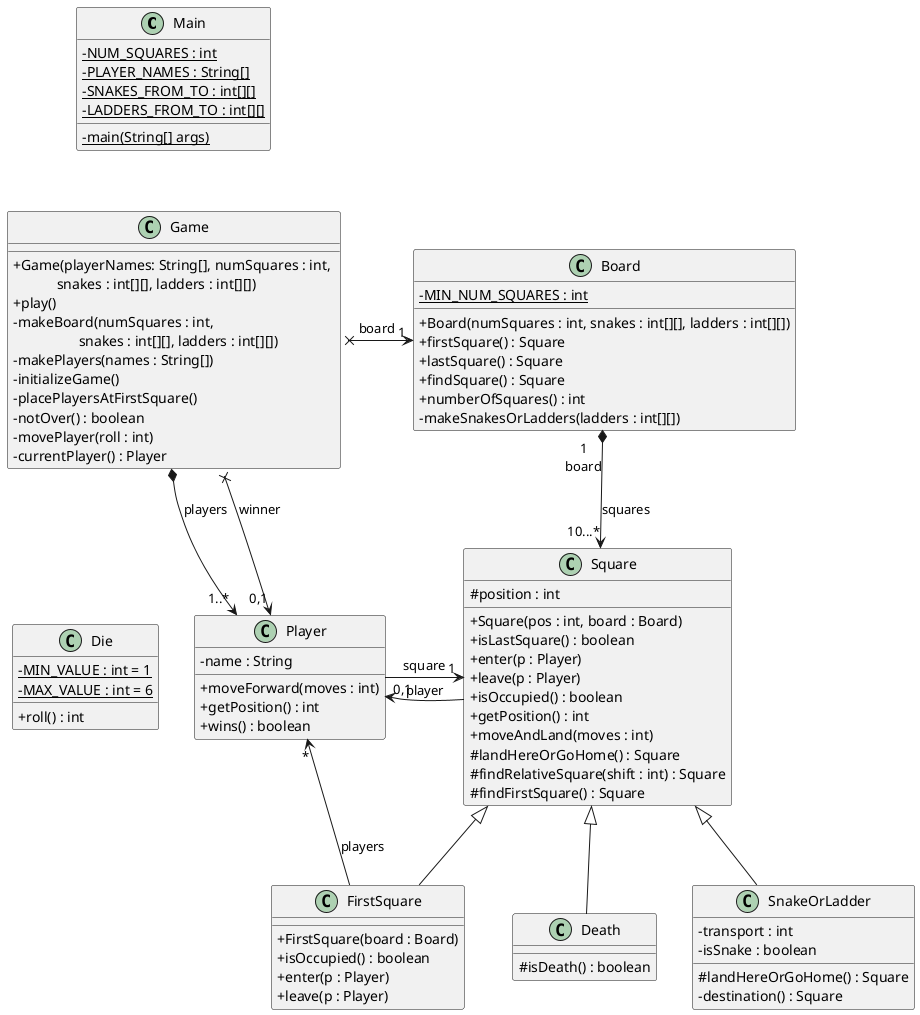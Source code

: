 @startuml
skinparam classAttributeIconSize 0
' this is to use the standard notation for public, protected, private

class Main {
    - {static} NUM_SQUARES : int
    - {static} PLAYER_NAMES : String[]
    - {static} SNAKES_FROM_TO : int[][]
    - {static} LADDERS_FROM_TO : int[][]
    - {static} main(String[] args)
}

class Game {
    + Game(playerNames: String[], numSquares : int, \n\t    snakes : int[][], ladders : int[][])
    + play()
    - makeBoard(numSquares : int, \n\t\t  snakes : int[][], ladders : int[][])
    - makePlayers(names : String[])
    - initializeGame()
    - placePlayersAtFirstSquare()
    - notOver() : boolean
    - movePlayer(roll : int)
    - currentPlayer() : Player
}

class Board {
    - {static} MIN_NUM_SQUARES : int
    + Board(numSquares : int, snakes : int[][], ladders : int[][])
    + firstSquare() : Square
    + lastSquare() : Square
    + findSquare() : Square
    + numberOfSquares() : int
    - makeSnakesOrLadders(ladders : int[][])
}

class Die {
    - {static} MIN_VALUE : int = 1
    - {static} MAX_VALUE : int = 6
    + roll() : int
}

class Square {
    # position : int
    + Square(pos : int, board : Board)
    + isLastSquare() : boolean
    + enter(p : Player)
    + leave(p : Player)
    + isOccupied() : boolean
    + getPosition() : int
    + moveAndLand(moves : int)
    # landHereOrGoHome() : Square
    # findRelativeSquare(shift : int) : Square
    # findFirstSquare() : Square
}

class Player {
    - name : String
    + moveForward(moves : int)
    + getPosition() : int
    + wins() : boolean
}

class SnakeOrLadder extends Square {
    - transport : int
    - isSnake : boolean
    # landHereOrGoHome() : Square
    - destination() : Square
}

class FirstSquare extends Square {
    + FirstSquare(board : Board)
    + isOccupied() : boolean
    + enter(p : Player)
    + leave(p : Player)
}

class Death extends Square {
    # isDeath() : boolean
}

' relative position of classes not related by association
' or composition with hidden arrows
Main -[hidden]down-> Game
Game -[hidden]down-> Die

'associations
Game x--right--> "1" Board : board
Board "1\nboard" *-down-> "10...*" Square : squares
Game *-down-> "1..*" Player : players
Game x-down-> "0,1" Player : winner
Square -left-> "0,1" Player : player
Player -right-> "1" Square : square
FirstSquare -left-> "*" Player : players
@enduml